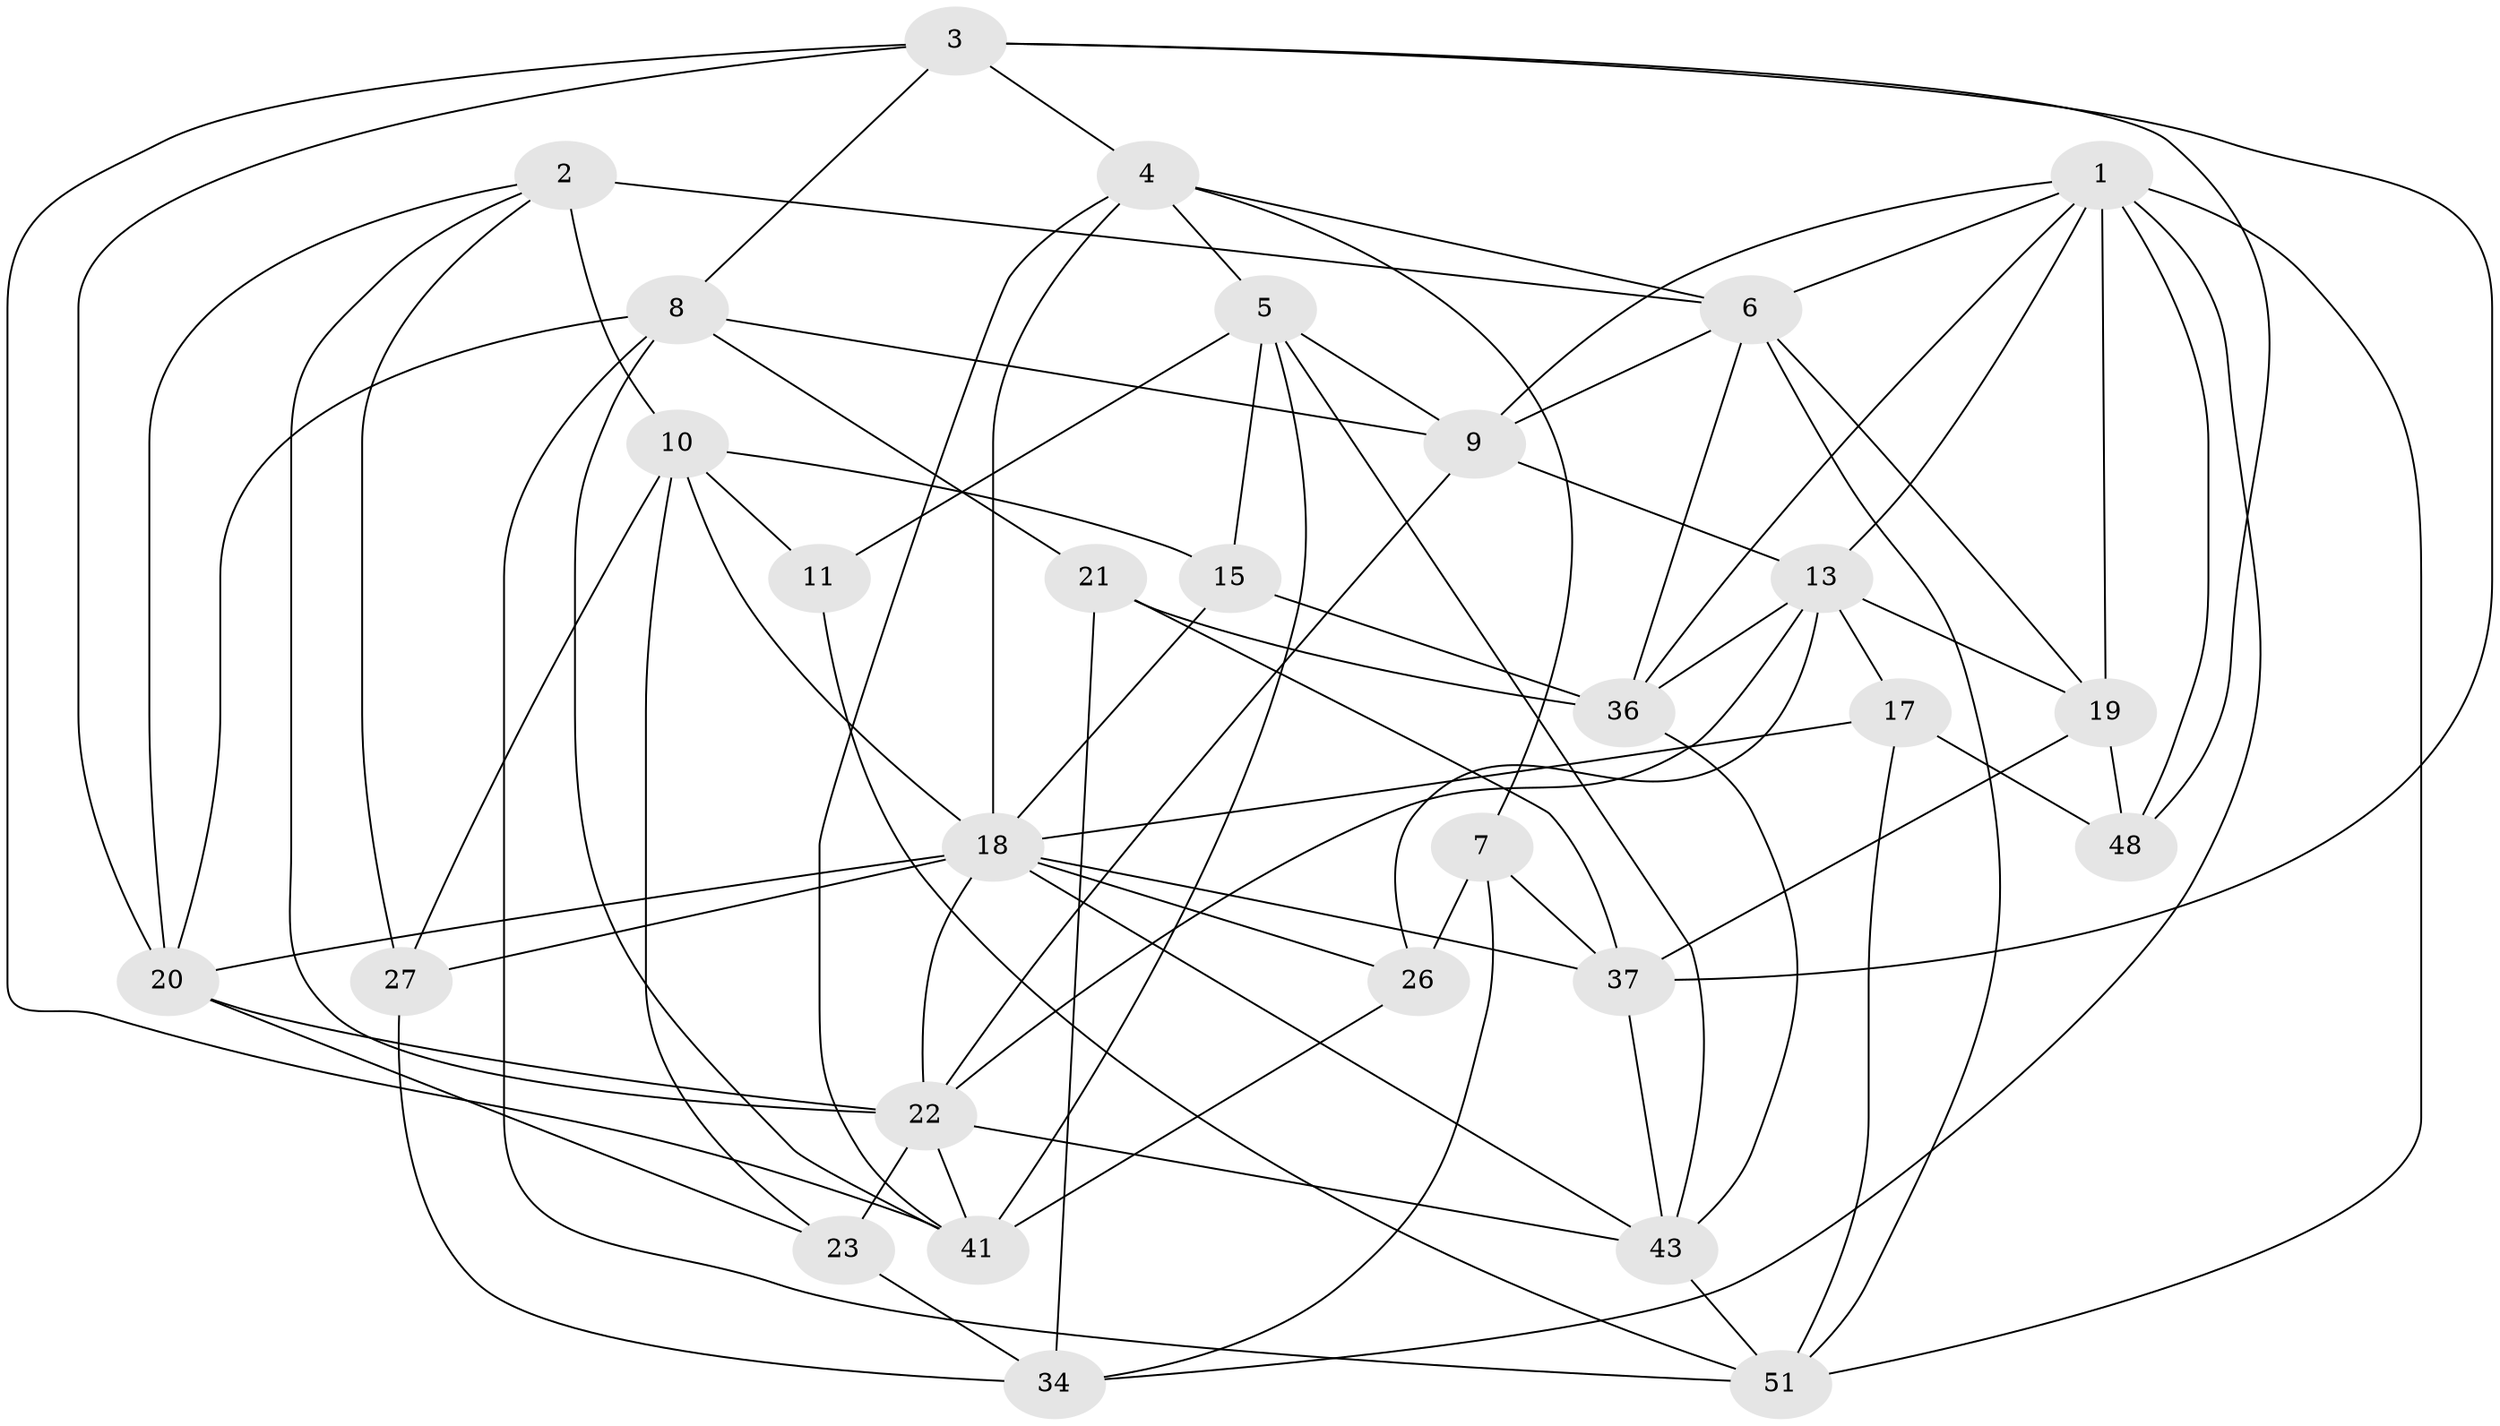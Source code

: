// original degree distribution, {4: 1.0}
// Generated by graph-tools (version 1.1) at 2025/16/03/09/25 04:16:24]
// undirected, 29 vertices, 81 edges
graph export_dot {
graph [start="1"]
  node [color=gray90,style=filled];
  1 [super="+29+54"];
  2 [super="+42"];
  3 [super="+28"];
  4 [super="+47"];
  5 [super="+16"];
  6 [super="+31+14"];
  7;
  8 [super="+12"];
  9 [super="+35"];
  10 [super="+55+32"];
  11;
  13 [super="+25"];
  15;
  17;
  18 [super="+24+58"];
  19 [super="+40"];
  20 [super="+30"];
  21;
  22 [super="+56+38"];
  23 [super="+33"];
  26;
  27;
  34 [super="+39"];
  36 [super="+53"];
  37 [super="+44"];
  41 [super="+45"];
  43 [super="+46"];
  48;
  51 [super="+57"];
  1 -- 6;
  1 -- 19;
  1 -- 48;
  1 -- 13;
  1 -- 34;
  1 -- 51;
  1 -- 36;
  1 -- 9;
  2 -- 10 [weight=2];
  2 -- 20;
  2 -- 27;
  2 -- 6;
  2 -- 22;
  3 -- 4;
  3 -- 37;
  3 -- 20;
  3 -- 8;
  3 -- 41;
  3 -- 48;
  4 -- 7;
  4 -- 18;
  4 -- 41;
  4 -- 5;
  4 -- 6;
  5 -- 15;
  5 -- 43;
  5 -- 9;
  5 -- 11;
  5 -- 41;
  6 -- 19 [weight=2];
  6 -- 51;
  6 -- 9;
  6 -- 36;
  7 -- 34;
  7 -- 37;
  7 -- 26;
  8 -- 9;
  8 -- 21;
  8 -- 51;
  8 -- 20;
  8 -- 41;
  9 -- 13;
  9 -- 22;
  10 -- 11 [weight=2];
  10 -- 27;
  10 -- 15;
  10 -- 23;
  10 -- 18;
  11 -- 51;
  13 -- 19;
  13 -- 22 [weight=2];
  13 -- 17;
  13 -- 36;
  13 -- 26;
  15 -- 18;
  15 -- 36;
  17 -- 51;
  17 -- 48;
  17 -- 18;
  18 -- 20;
  18 -- 37;
  18 -- 26;
  18 -- 27;
  18 -- 43;
  18 -- 22;
  19 -- 48;
  19 -- 37;
  20 -- 23;
  20 -- 22;
  21 -- 36;
  21 -- 37;
  21 -- 34;
  22 -- 43;
  22 -- 23 [weight=2];
  22 -- 41;
  23 -- 34 [weight=2];
  26 -- 41;
  27 -- 34;
  36 -- 43;
  37 -- 43;
  43 -- 51;
}
